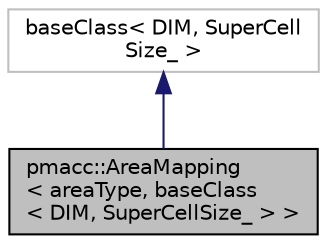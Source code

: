 digraph "pmacc::AreaMapping&lt; areaType, baseClass&lt; DIM, SuperCellSize_ &gt; &gt;"
{
 // LATEX_PDF_SIZE
  edge [fontname="Helvetica",fontsize="10",labelfontname="Helvetica",labelfontsize="10"];
  node [fontname="Helvetica",fontsize="10",shape=record];
  Node1 [label="pmacc::AreaMapping\l\< areaType, baseClass\l\< DIM, SuperCellSize_ \> \>",height=0.2,width=0.4,color="black", fillcolor="grey75", style="filled", fontcolor="black",tooltip=" "];
  Node2 -> Node1 [dir="back",color="midnightblue",fontsize="10",style="solid",fontname="Helvetica"];
  Node2 [label="baseClass\< DIM, SuperCell\lSize_ \>",height=0.2,width=0.4,color="grey75", fillcolor="white", style="filled",tooltip=" "];
}
